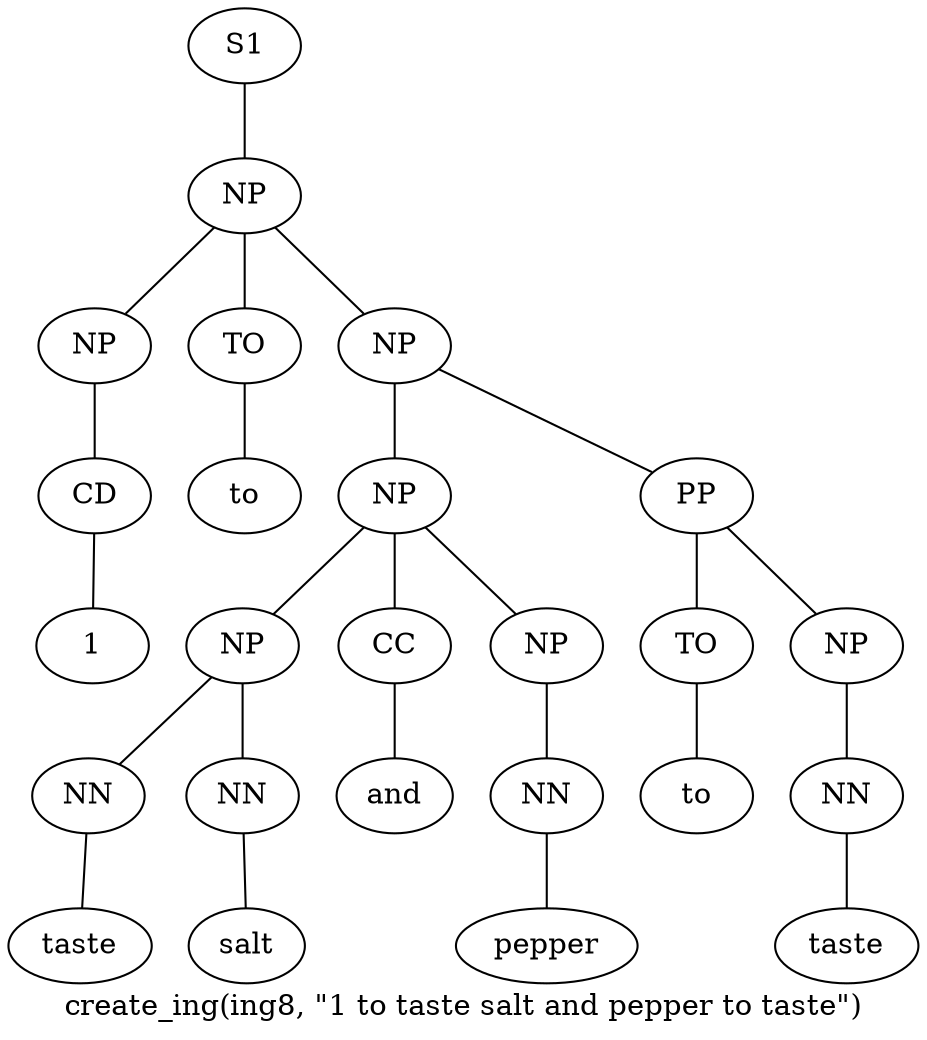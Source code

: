 graph SyntaxGraph {
	label = "create_ing(ing8, \"1 to taste salt and pepper to taste\")";
	Node0 [label="S1"];
	Node1 [label="NP"];
	Node2 [label="NP"];
	Node3 [label="CD"];
	Node4 [label="1"];
	Node5 [label="TO"];
	Node6 [label="to"];
	Node7 [label="NP"];
	Node8 [label="NP"];
	Node9 [label="NP"];
	Node10 [label="NN"];
	Node11 [label="taste"];
	Node12 [label="NN"];
	Node13 [label="salt"];
	Node14 [label="CC"];
	Node15 [label="and"];
	Node16 [label="NP"];
	Node17 [label="NN"];
	Node18 [label="pepper"];
	Node19 [label="PP"];
	Node20 [label="TO"];
	Node21 [label="to"];
	Node22 [label="NP"];
	Node23 [label="NN"];
	Node24 [label="taste"];

	Node0 -- Node1;
	Node1 -- Node2;
	Node1 -- Node5;
	Node1 -- Node7;
	Node2 -- Node3;
	Node3 -- Node4;
	Node5 -- Node6;
	Node7 -- Node8;
	Node7 -- Node19;
	Node8 -- Node9;
	Node8 -- Node14;
	Node8 -- Node16;
	Node9 -- Node10;
	Node9 -- Node12;
	Node10 -- Node11;
	Node12 -- Node13;
	Node14 -- Node15;
	Node16 -- Node17;
	Node17 -- Node18;
	Node19 -- Node20;
	Node19 -- Node22;
	Node20 -- Node21;
	Node22 -- Node23;
	Node23 -- Node24;
}